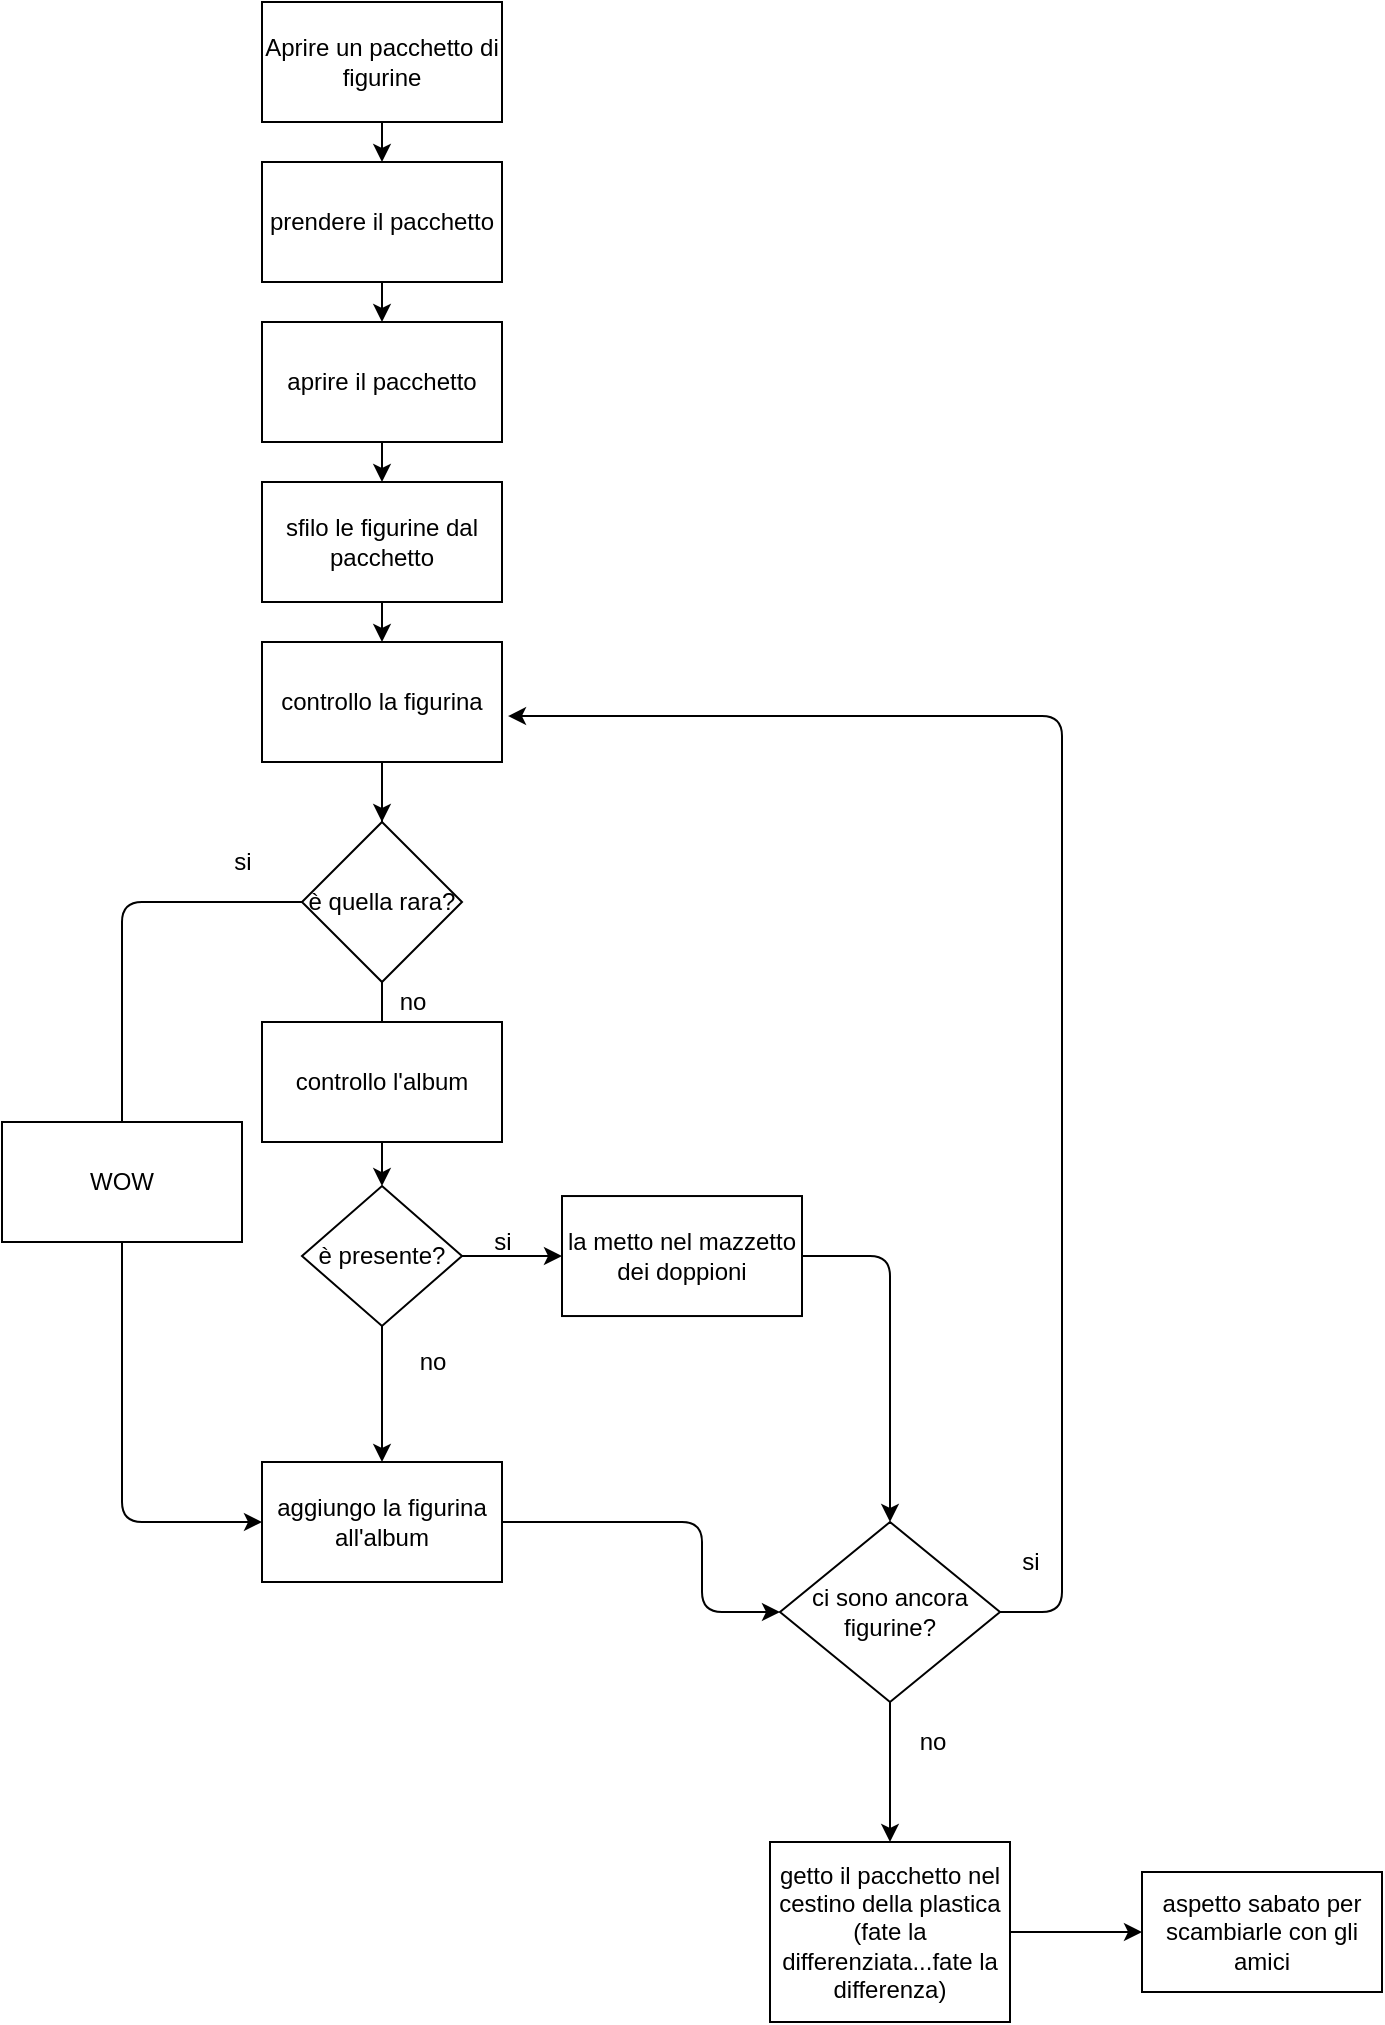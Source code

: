 <mxfile>
    <diagram id="uNIxQXrbeJMsJsj0y7dl" name="Pagina-1">
        <mxGraphModel dx="1121" dy="860" grid="1" gridSize="10" guides="1" tooltips="1" connect="1" arrows="1" fold="1" page="1" pageScale="1" pageWidth="827" pageHeight="1169" math="0" shadow="0">
            <root>
                <mxCell id="0"/>
                <mxCell id="1" parent="0"/>
                <mxCell id="4" value="" style="edgeStyle=none;html=1;" edge="1" parent="1" target="3">
                    <mxGeometry relative="1" as="geometry">
                        <mxPoint x="310" y="100" as="sourcePoint"/>
                    </mxGeometry>
                </mxCell>
                <mxCell id="2" value="Aprire un pacchetto di figurine" style="rounded=0;whiteSpace=wrap;html=1;" vertex="1" parent="1">
                    <mxGeometry x="250" y="40" width="120" height="60" as="geometry"/>
                </mxCell>
                <mxCell id="6" value="" style="edgeStyle=none;html=1;" edge="1" parent="1" source="3" target="5">
                    <mxGeometry relative="1" as="geometry"/>
                </mxCell>
                <mxCell id="3" value="prendere il pacchetto" style="rounded=0;whiteSpace=wrap;html=1;" vertex="1" parent="1">
                    <mxGeometry x="250" y="120" width="120" height="60" as="geometry"/>
                </mxCell>
                <mxCell id="8" value="" style="edgeStyle=none;html=1;" edge="1" parent="1" source="5" target="7">
                    <mxGeometry relative="1" as="geometry"/>
                </mxCell>
                <mxCell id="5" value="aprire il pacchetto" style="rounded=0;whiteSpace=wrap;html=1;" vertex="1" parent="1">
                    <mxGeometry x="250" y="200" width="120" height="60" as="geometry"/>
                </mxCell>
                <mxCell id="10" value="" style="edgeStyle=none;html=1;" edge="1" parent="1" source="7" target="9">
                    <mxGeometry relative="1" as="geometry"/>
                </mxCell>
                <mxCell id="7" value="sfilo le figurine dal pacchetto" style="whiteSpace=wrap;html=1;rounded=0;" vertex="1" parent="1">
                    <mxGeometry x="250" y="280" width="120" height="60" as="geometry"/>
                </mxCell>
                <mxCell id="12" value="" style="edgeStyle=none;html=1;startArrow=none;" edge="1" parent="1" source="33" target="11">
                    <mxGeometry relative="1" as="geometry">
                        <mxPoint x="310" y="442.02" as="sourcePoint"/>
                    </mxGeometry>
                </mxCell>
                <mxCell id="9" value="controllo la figurina" style="whiteSpace=wrap;html=1;rounded=0;" vertex="1" parent="1">
                    <mxGeometry x="250" y="360" width="120" height="60" as="geometry"/>
                </mxCell>
                <mxCell id="11" value="è presente?" style="rhombus;whiteSpace=wrap;html=1;rounded=0;" vertex="1" parent="1">
                    <mxGeometry x="270" y="632.02" width="80" height="70" as="geometry"/>
                </mxCell>
                <mxCell id="13" value="" style="endArrow=classic;html=1;exitX=0.5;exitY=1;exitDx=0;exitDy=0;entryX=0.5;entryY=0;entryDx=0;entryDy=0;" edge="1" parent="1" source="11" target="22">
                    <mxGeometry width="50" height="50" relative="1" as="geometry">
                        <mxPoint x="600" y="522.02" as="sourcePoint"/>
                        <mxPoint x="310" y="692.02" as="targetPoint"/>
                        <Array as="points">
                            <mxPoint x="310" y="752.02"/>
                        </Array>
                    </mxGeometry>
                </mxCell>
                <mxCell id="14" value="" style="endArrow=classic;html=1;exitX=1;exitY=0.5;exitDx=0;exitDy=0;entryX=0;entryY=0.5;entryDx=0;entryDy=0;" edge="1" parent="1" source="11" target="17">
                    <mxGeometry width="50" height="50" relative="1" as="geometry">
                        <mxPoint x="600" y="522.02" as="sourcePoint"/>
                        <mxPoint x="390" y="627.02" as="targetPoint"/>
                    </mxGeometry>
                </mxCell>
                <mxCell id="15" value="no" style="text;html=1;align=center;verticalAlign=middle;resizable=0;points=[];autosize=1;strokeColor=none;fillColor=none;" vertex="1" parent="1">
                    <mxGeometry x="320" y="710" width="30" height="20" as="geometry"/>
                </mxCell>
                <mxCell id="16" value="si" style="text;html=1;align=center;verticalAlign=middle;resizable=0;points=[];autosize=1;strokeColor=none;fillColor=none;" vertex="1" parent="1">
                    <mxGeometry x="360" y="650" width="20" height="20" as="geometry"/>
                </mxCell>
                <mxCell id="17" value="la metto nel mazzetto dei doppioni" style="rounded=0;whiteSpace=wrap;html=1;" vertex="1" parent="1">
                    <mxGeometry x="400" y="637.02" width="120" height="60" as="geometry"/>
                </mxCell>
                <mxCell id="19" value="controllo l'album" style="rounded=0;whiteSpace=wrap;html=1;" vertex="1" parent="1">
                    <mxGeometry x="250" y="550" width="120" height="60" as="geometry"/>
                </mxCell>
                <mxCell id="22" value="aggiungo la figurina all'album" style="rounded=0;whiteSpace=wrap;html=1;" vertex="1" parent="1">
                    <mxGeometry x="250" y="770" width="120" height="60" as="geometry"/>
                </mxCell>
                <mxCell id="26" style="edgeStyle=none;html=1;exitX=0.5;exitY=1;exitDx=0;exitDy=0;entryX=0.5;entryY=0;entryDx=0;entryDy=0;" edge="1" parent="1" source="23" target="31">
                    <mxGeometry relative="1" as="geometry">
                        <mxPoint x="565" y="870" as="targetPoint"/>
                    </mxGeometry>
                </mxCell>
                <mxCell id="23" value="ci sono ancora figurine?" style="rhombus;whiteSpace=wrap;html=1;" vertex="1" parent="1">
                    <mxGeometry x="509" y="800" width="110" height="90" as="geometry"/>
                </mxCell>
                <mxCell id="24" value="" style="endArrow=classic;html=1;exitX=1;exitY=0.5;exitDx=0;exitDy=0;entryX=0.5;entryY=0;entryDx=0;entryDy=0;" edge="1" parent="1" source="17" target="23">
                    <mxGeometry width="50" height="50" relative="1" as="geometry">
                        <mxPoint x="600" y="512.02" as="sourcePoint"/>
                        <mxPoint x="650" y="462.02" as="targetPoint"/>
                        <Array as="points">
                            <mxPoint x="564" y="667"/>
                        </Array>
                    </mxGeometry>
                </mxCell>
                <mxCell id="25" value="" style="endArrow=classic;html=1;exitX=1;exitY=0.5;exitDx=0;exitDy=0;entryX=0;entryY=0.5;entryDx=0;entryDy=0;" edge="1" parent="1" source="22" target="23">
                    <mxGeometry width="50" height="50" relative="1" as="geometry">
                        <mxPoint x="370" y="822.02" as="sourcePoint"/>
                        <mxPoint x="650" y="462.02" as="targetPoint"/>
                        <Array as="points">
                            <mxPoint x="470" y="800"/>
                            <mxPoint x="470" y="845"/>
                        </Array>
                    </mxGeometry>
                </mxCell>
                <mxCell id="28" value="" style="endArrow=classic;html=1;exitX=1;exitY=0.5;exitDx=0;exitDy=0;entryX=1.025;entryY=0.617;entryDx=0;entryDy=0;entryPerimeter=0;" edge="1" parent="1" source="23" target="9">
                    <mxGeometry width="50" height="50" relative="1" as="geometry">
                        <mxPoint x="650" y="682.02" as="sourcePoint"/>
                        <mxPoint x="380" y="400" as="targetPoint"/>
                        <Array as="points">
                            <mxPoint x="650" y="845"/>
                            <mxPoint x="650" y="397"/>
                        </Array>
                    </mxGeometry>
                </mxCell>
                <mxCell id="29" value="no" style="text;html=1;align=center;verticalAlign=middle;resizable=0;points=[];autosize=1;strokeColor=none;fillColor=none;" vertex="1" parent="1">
                    <mxGeometry x="570" y="900" width="30" height="20" as="geometry"/>
                </mxCell>
                <mxCell id="30" value="si" style="text;html=1;align=center;verticalAlign=middle;resizable=0;points=[];autosize=1;strokeColor=none;fillColor=none;" vertex="1" parent="1">
                    <mxGeometry x="624" y="810" width="20" height="20" as="geometry"/>
                </mxCell>
                <mxCell id="31" value="getto il pacchetto nel cestino della plastica&lt;br&gt;(fate la differenziata...fate la differenza)" style="rounded=0;whiteSpace=wrap;html=1;" vertex="1" parent="1">
                    <mxGeometry x="504" y="960" width="120" height="90" as="geometry"/>
                </mxCell>
                <mxCell id="33" value="è quella rara?" style="rhombus;whiteSpace=wrap;html=1;" vertex="1" parent="1">
                    <mxGeometry x="270" y="450" width="80" height="80" as="geometry"/>
                </mxCell>
                <mxCell id="34" value="" style="edgeStyle=none;html=1;endArrow=none;" edge="1" parent="1" target="33">
                    <mxGeometry relative="1" as="geometry">
                        <mxPoint x="310" y="442.02" as="sourcePoint"/>
                        <mxPoint x="310" y="632.02" as="targetPoint"/>
                    </mxGeometry>
                </mxCell>
                <mxCell id="35" value="" style="endArrow=classic;html=1;exitX=0.5;exitY=1;exitDx=0;exitDy=0;" edge="1" parent="1" source="9" target="33">
                    <mxGeometry width="50" height="50" relative="1" as="geometry">
                        <mxPoint x="600" y="610" as="sourcePoint"/>
                        <mxPoint x="650" y="560" as="targetPoint"/>
                    </mxGeometry>
                </mxCell>
                <mxCell id="37" value="si" style="text;html=1;align=center;verticalAlign=middle;resizable=0;points=[];autosize=1;strokeColor=none;fillColor=none;" vertex="1" parent="1">
                    <mxGeometry x="230" y="460" width="20" height="20" as="geometry"/>
                </mxCell>
                <mxCell id="38" value="no" style="text;html=1;align=center;verticalAlign=middle;resizable=0;points=[];autosize=1;strokeColor=none;fillColor=none;" vertex="1" parent="1">
                    <mxGeometry x="310" y="530" width="30" height="20" as="geometry"/>
                </mxCell>
                <mxCell id="40" value="" style="endArrow=classic;html=1;exitX=0;exitY=0.5;exitDx=0;exitDy=0;entryX=0;entryY=0.5;entryDx=0;entryDy=0;" edge="1" parent="1" source="33" target="22">
                    <mxGeometry width="50" height="50" relative="1" as="geometry">
                        <mxPoint x="600" y="640" as="sourcePoint"/>
                        <mxPoint x="230" y="820" as="targetPoint"/>
                        <Array as="points">
                            <mxPoint x="180" y="490"/>
                            <mxPoint x="180" y="800"/>
                        </Array>
                    </mxGeometry>
                </mxCell>
                <mxCell id="41" value="WOW" style="rounded=0;whiteSpace=wrap;html=1;" vertex="1" parent="1">
                    <mxGeometry x="120" y="600" width="120" height="60" as="geometry"/>
                </mxCell>
                <mxCell id="43" value="aspetto sabato per scambiarle con gli amici" style="rounded=0;whiteSpace=wrap;html=1;" vertex="1" parent="1">
                    <mxGeometry x="690" y="975" width="120" height="60" as="geometry"/>
                </mxCell>
                <mxCell id="48" value="" style="endArrow=classic;html=1;exitX=1;exitY=0.5;exitDx=0;exitDy=0;entryX=0;entryY=0.5;entryDx=0;entryDy=0;" edge="1" parent="1" source="31" target="43">
                    <mxGeometry width="50" height="50" relative="1" as="geometry">
                        <mxPoint x="600" y="660" as="sourcePoint"/>
                        <mxPoint x="650" y="610" as="targetPoint"/>
                    </mxGeometry>
                </mxCell>
            </root>
        </mxGraphModel>
    </diagram>
</mxfile>